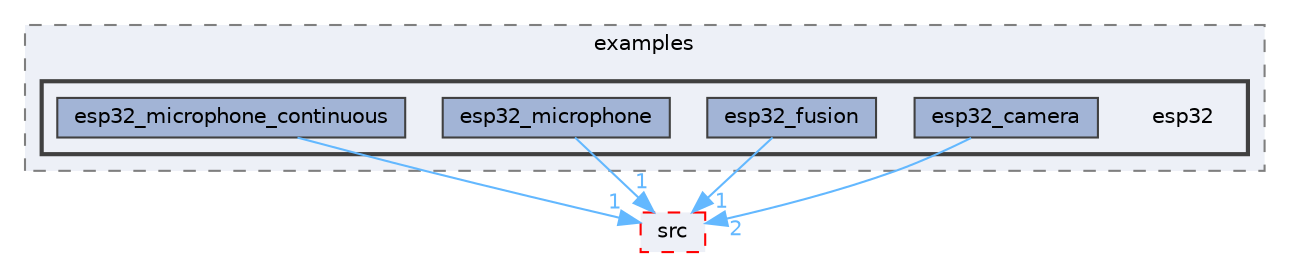 digraph "Face_Access_inferencing/examples/esp32"
{
 // LATEX_PDF_SIZE
  bgcolor="transparent";
  edge [fontname=Helvetica,fontsize=10,labelfontname=Helvetica,labelfontsize=10];
  node [fontname=Helvetica,fontsize=10,shape=box,height=0.2,width=0.4];
  compound=true
  subgraph clusterdir_fe62fcf3285c72a5f7cc694ebc0512b6 {
    graph [ bgcolor="#edf0f7", pencolor="grey50", label="examples", fontname=Helvetica,fontsize=10 style="filled,dashed", URL="dir_fe62fcf3285c72a5f7cc694ebc0512b6.html",tooltip=""]
  subgraph clusterdir_6f272002d1ae7c15e97540409d4604a6 {
    graph [ bgcolor="#edf0f7", pencolor="grey25", label="", fontname=Helvetica,fontsize=10 style="filled,bold", URL="dir_6f272002d1ae7c15e97540409d4604a6.html",tooltip=""]
    dir_6f272002d1ae7c15e97540409d4604a6 [shape=plaintext, label="esp32"];
  dir_29e03a394d73cf30bcd1ce03ff8b95a8 [label="esp32_camera", fillcolor="#a2b4d6", color="grey25", style="filled", URL="dir_29e03a394d73cf30bcd1ce03ff8b95a8.html",tooltip=""];
  dir_122e87601eb8ffd1a6317dd334e9d832 [label="esp32_fusion", fillcolor="#a2b4d6", color="grey25", style="filled", URL="dir_122e87601eb8ffd1a6317dd334e9d832.html",tooltip=""];
  dir_6cb35cc0fb3148e3b26654df146e348f [label="esp32_microphone", fillcolor="#a2b4d6", color="grey25", style="filled", URL="dir_6cb35cc0fb3148e3b26654df146e348f.html",tooltip=""];
  dir_f6664e9d10903a03c05979cf4b653cc8 [label="esp32_microphone_continuous", fillcolor="#a2b4d6", color="grey25", style="filled", URL="dir_f6664e9d10903a03c05979cf4b653cc8.html",tooltip=""];
  }
  }
  dir_a10e16a828caf535b3ccf4484f92e610 [label="src", fillcolor="#edf0f7", color="red", style="filled,dashed", URL="dir_a10e16a828caf535b3ccf4484f92e610.html",tooltip=""];
  dir_29e03a394d73cf30bcd1ce03ff8b95a8->dir_a10e16a828caf535b3ccf4484f92e610 [headlabel="2", labeldistance=1.5 headhref="dir_000090_000302.html" href="dir_000090_000302.html" color="steelblue1" fontcolor="steelblue1"];
  dir_122e87601eb8ffd1a6317dd334e9d832->dir_a10e16a828caf535b3ccf4484f92e610 [headlabel="1", labeldistance=1.5 headhref="dir_000091_000302.html" href="dir_000091_000302.html" color="steelblue1" fontcolor="steelblue1"];
  dir_6cb35cc0fb3148e3b26654df146e348f->dir_a10e16a828caf535b3ccf4484f92e610 [headlabel="1", labeldistance=1.5 headhref="dir_000092_000302.html" href="dir_000092_000302.html" color="steelblue1" fontcolor="steelblue1"];
  dir_f6664e9d10903a03c05979cf4b653cc8->dir_a10e16a828caf535b3ccf4484f92e610 [headlabel="1", labeldistance=1.5 headhref="dir_000093_000302.html" href="dir_000093_000302.html" color="steelblue1" fontcolor="steelblue1"];
}
